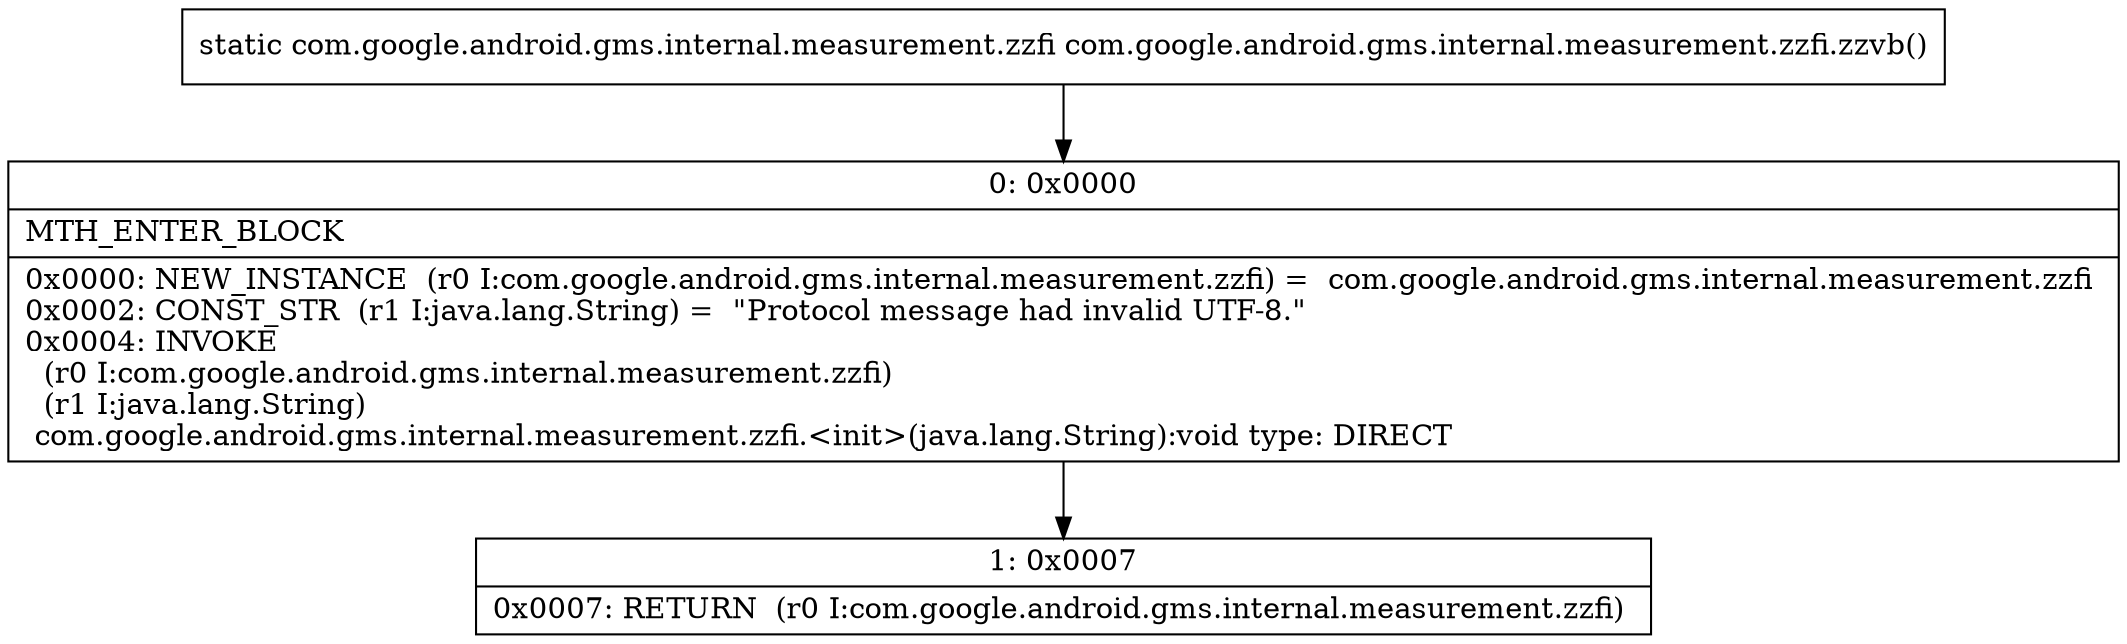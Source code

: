 digraph "CFG forcom.google.android.gms.internal.measurement.zzfi.zzvb()Lcom\/google\/android\/gms\/internal\/measurement\/zzfi;" {
Node_0 [shape=record,label="{0\:\ 0x0000|MTH_ENTER_BLOCK\l|0x0000: NEW_INSTANCE  (r0 I:com.google.android.gms.internal.measurement.zzfi) =  com.google.android.gms.internal.measurement.zzfi \l0x0002: CONST_STR  (r1 I:java.lang.String) =  \"Protocol message had invalid UTF\-8.\" \l0x0004: INVOKE  \l  (r0 I:com.google.android.gms.internal.measurement.zzfi)\l  (r1 I:java.lang.String)\l com.google.android.gms.internal.measurement.zzfi.\<init\>(java.lang.String):void type: DIRECT \l}"];
Node_1 [shape=record,label="{1\:\ 0x0007|0x0007: RETURN  (r0 I:com.google.android.gms.internal.measurement.zzfi) \l}"];
MethodNode[shape=record,label="{static com.google.android.gms.internal.measurement.zzfi com.google.android.gms.internal.measurement.zzfi.zzvb() }"];
MethodNode -> Node_0;
Node_0 -> Node_1;
}

